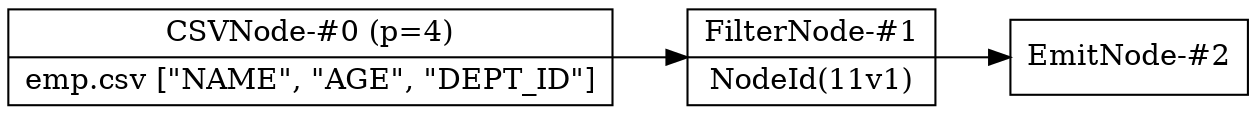 digraph example1 {
    node [shape=record];
    rankdir=LR;
    splines=polyline;
    nodesep=0.5;
    Node0[label="CSVNode-#0 (p=4)|emp.csv [\"NAME\", \"AGE\", \"DEPT_ID\"]"];
    Node1[label="FilterNode-#1|NodeId(11v1)"];
    Node0 -> Node1;
    Node2[label="EmitNode-#2"];
    Node1 -> Node2;
}
